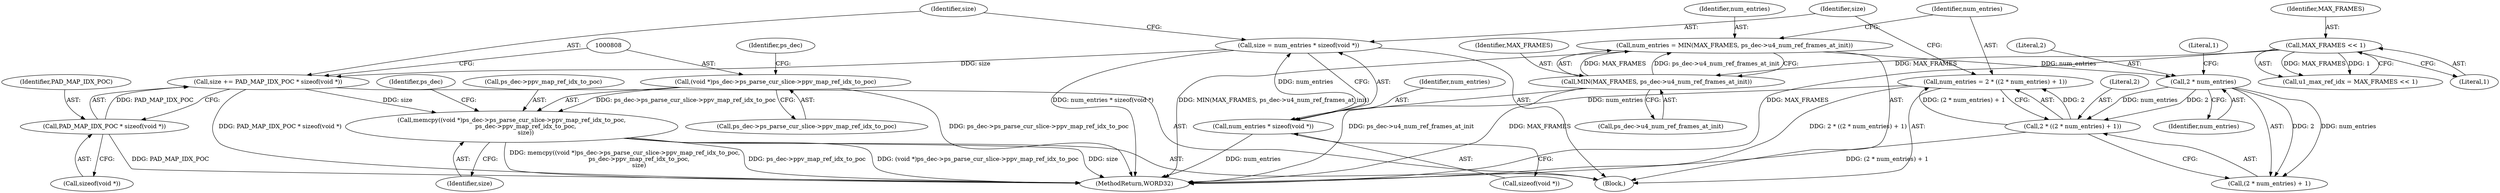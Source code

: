 digraph "0_Android_943323f1d9d3dd5c2634deb26cbe72343ca6b3db_0@API" {
"1000806" [label="(Call,memcpy((void *)ps_dec->ps_parse_cur_slice->ppv_map_ref_idx_to_poc,\n               ps_dec->ppv_map_ref_idx_to_poc,\n               size))"];
"1000807" [label="(Call,(void *)ps_dec->ps_parse_cur_slice->ppv_map_ref_idx_to_poc)"];
"1000800" [label="(Call,size += PAD_MAP_IDX_POC * sizeof(void *))"];
"1000802" [label="(Call,PAD_MAP_IDX_POC * sizeof(void *))"];
"1000794" [label="(Call,size = num_entries * sizeof(void *))"];
"1000796" [label="(Call,num_entries * sizeof(void *))"];
"1000785" [label="(Call,num_entries = 2 * ((2 * num_entries) + 1))"];
"1000787" [label="(Call,2 * ((2 * num_entries) + 1))"];
"1000790" [label="(Call,2 * num_entries)"];
"1000778" [label="(Call,num_entries = MIN(MAX_FRAMES, ps_dec->u4_num_ref_frames_at_init))"];
"1000780" [label="(Call,MIN(MAX_FRAMES, ps_dec->u4_num_ref_frames_at_init))"];
"1000288" [label="(Call,MAX_FRAMES << 1)"];
"1000817" [label="(Identifier,size)"];
"1000791" [label="(Literal,2)"];
"1000797" [label="(Identifier,num_entries)"];
"1000822" [label="(Identifier,ps_dec)"];
"1000809" [label="(Call,ps_dec->ps_parse_cur_slice->ppv_map_ref_idx_to_poc)"];
"1000814" [label="(Call,ps_dec->ppv_map_ref_idx_to_poc)"];
"1000785" [label="(Call,num_entries = 2 * ((2 * num_entries) + 1))"];
"1000815" [label="(Identifier,ps_dec)"];
"1000794" [label="(Call,size = num_entries * sizeof(void *))"];
"1000789" [label="(Call,(2 * num_entries) + 1)"];
"1000798" [label="(Call,sizeof(void *))"];
"1000804" [label="(Call,sizeof(void *))"];
"1000779" [label="(Identifier,num_entries)"];
"1000775" [label="(Block,)"];
"1000778" [label="(Call,num_entries = MIN(MAX_FRAMES, ps_dec->u4_num_ref_frames_at_init))"];
"1000793" [label="(Literal,1)"];
"1000803" [label="(Identifier,PAD_MAP_IDX_POC)"];
"1000788" [label="(Literal,2)"];
"1000782" [label="(Call,ps_dec->u4_num_ref_frames_at_init)"];
"1001224" [label="(MethodReturn,WORD32)"];
"1000806" [label="(Call,memcpy((void *)ps_dec->ps_parse_cur_slice->ppv_map_ref_idx_to_poc,\n               ps_dec->ppv_map_ref_idx_to_poc,\n               size))"];
"1000792" [label="(Identifier,num_entries)"];
"1000288" [label="(Call,MAX_FRAMES << 1)"];
"1000790" [label="(Call,2 * num_entries)"];
"1000290" [label="(Literal,1)"];
"1000289" [label="(Identifier,MAX_FRAMES)"];
"1000802" [label="(Call,PAD_MAP_IDX_POC * sizeof(void *))"];
"1000807" [label="(Call,(void *)ps_dec->ps_parse_cur_slice->ppv_map_ref_idx_to_poc)"];
"1000801" [label="(Identifier,size)"];
"1000786" [label="(Identifier,num_entries)"];
"1000286" [label="(Call,u1_max_ref_idx = MAX_FRAMES << 1)"];
"1000795" [label="(Identifier,size)"];
"1000781" [label="(Identifier,MAX_FRAMES)"];
"1000780" [label="(Call,MIN(MAX_FRAMES, ps_dec->u4_num_ref_frames_at_init))"];
"1000787" [label="(Call,2 * ((2 * num_entries) + 1))"];
"1000796" [label="(Call,num_entries * sizeof(void *))"];
"1000800" [label="(Call,size += PAD_MAP_IDX_POC * sizeof(void *))"];
"1000806" -> "1000775"  [label="AST: "];
"1000806" -> "1000817"  [label="CFG: "];
"1000807" -> "1000806"  [label="AST: "];
"1000814" -> "1000806"  [label="AST: "];
"1000817" -> "1000806"  [label="AST: "];
"1000822" -> "1000806"  [label="CFG: "];
"1000806" -> "1001224"  [label="DDG: (void *)ps_dec->ps_parse_cur_slice->ppv_map_ref_idx_to_poc"];
"1000806" -> "1001224"  [label="DDG: size"];
"1000806" -> "1001224"  [label="DDG: memcpy((void *)ps_dec->ps_parse_cur_slice->ppv_map_ref_idx_to_poc,\n               ps_dec->ppv_map_ref_idx_to_poc,\n               size)"];
"1000806" -> "1001224"  [label="DDG: ps_dec->ppv_map_ref_idx_to_poc"];
"1000807" -> "1000806"  [label="DDG: ps_dec->ps_parse_cur_slice->ppv_map_ref_idx_to_poc"];
"1000800" -> "1000806"  [label="DDG: size"];
"1000807" -> "1000809"  [label="CFG: "];
"1000808" -> "1000807"  [label="AST: "];
"1000809" -> "1000807"  [label="AST: "];
"1000815" -> "1000807"  [label="CFG: "];
"1000807" -> "1001224"  [label="DDG: ps_dec->ps_parse_cur_slice->ppv_map_ref_idx_to_poc"];
"1000800" -> "1000775"  [label="AST: "];
"1000800" -> "1000802"  [label="CFG: "];
"1000801" -> "1000800"  [label="AST: "];
"1000802" -> "1000800"  [label="AST: "];
"1000808" -> "1000800"  [label="CFG: "];
"1000800" -> "1001224"  [label="DDG: PAD_MAP_IDX_POC * sizeof(void *)"];
"1000802" -> "1000800"  [label="DDG: PAD_MAP_IDX_POC"];
"1000794" -> "1000800"  [label="DDG: size"];
"1000802" -> "1000804"  [label="CFG: "];
"1000803" -> "1000802"  [label="AST: "];
"1000804" -> "1000802"  [label="AST: "];
"1000802" -> "1001224"  [label="DDG: PAD_MAP_IDX_POC"];
"1000794" -> "1000775"  [label="AST: "];
"1000794" -> "1000796"  [label="CFG: "];
"1000795" -> "1000794"  [label="AST: "];
"1000796" -> "1000794"  [label="AST: "];
"1000801" -> "1000794"  [label="CFG: "];
"1000794" -> "1001224"  [label="DDG: num_entries * sizeof(void *)"];
"1000796" -> "1000794"  [label="DDG: num_entries"];
"1000796" -> "1000798"  [label="CFG: "];
"1000797" -> "1000796"  [label="AST: "];
"1000798" -> "1000796"  [label="AST: "];
"1000796" -> "1001224"  [label="DDG: num_entries"];
"1000785" -> "1000796"  [label="DDG: num_entries"];
"1000785" -> "1000775"  [label="AST: "];
"1000785" -> "1000787"  [label="CFG: "];
"1000786" -> "1000785"  [label="AST: "];
"1000787" -> "1000785"  [label="AST: "];
"1000795" -> "1000785"  [label="CFG: "];
"1000785" -> "1001224"  [label="DDG: 2 * ((2 * num_entries) + 1)"];
"1000787" -> "1000785"  [label="DDG: 2"];
"1000787" -> "1000785"  [label="DDG: (2 * num_entries) + 1"];
"1000787" -> "1000789"  [label="CFG: "];
"1000788" -> "1000787"  [label="AST: "];
"1000789" -> "1000787"  [label="AST: "];
"1000787" -> "1001224"  [label="DDG: (2 * num_entries) + 1"];
"1000790" -> "1000787"  [label="DDG: 2"];
"1000790" -> "1000787"  [label="DDG: num_entries"];
"1000790" -> "1000789"  [label="AST: "];
"1000790" -> "1000792"  [label="CFG: "];
"1000791" -> "1000790"  [label="AST: "];
"1000792" -> "1000790"  [label="AST: "];
"1000793" -> "1000790"  [label="CFG: "];
"1000790" -> "1000789"  [label="DDG: 2"];
"1000790" -> "1000789"  [label="DDG: num_entries"];
"1000778" -> "1000790"  [label="DDG: num_entries"];
"1000778" -> "1000775"  [label="AST: "];
"1000778" -> "1000780"  [label="CFG: "];
"1000779" -> "1000778"  [label="AST: "];
"1000780" -> "1000778"  [label="AST: "];
"1000786" -> "1000778"  [label="CFG: "];
"1000778" -> "1001224"  [label="DDG: MIN(MAX_FRAMES, ps_dec->u4_num_ref_frames_at_init)"];
"1000780" -> "1000778"  [label="DDG: MAX_FRAMES"];
"1000780" -> "1000778"  [label="DDG: ps_dec->u4_num_ref_frames_at_init"];
"1000780" -> "1000782"  [label="CFG: "];
"1000781" -> "1000780"  [label="AST: "];
"1000782" -> "1000780"  [label="AST: "];
"1000780" -> "1001224"  [label="DDG: MAX_FRAMES"];
"1000780" -> "1001224"  [label="DDG: ps_dec->u4_num_ref_frames_at_init"];
"1000288" -> "1000780"  [label="DDG: MAX_FRAMES"];
"1000288" -> "1000286"  [label="AST: "];
"1000288" -> "1000290"  [label="CFG: "];
"1000289" -> "1000288"  [label="AST: "];
"1000290" -> "1000288"  [label="AST: "];
"1000286" -> "1000288"  [label="CFG: "];
"1000288" -> "1001224"  [label="DDG: MAX_FRAMES"];
"1000288" -> "1000286"  [label="DDG: MAX_FRAMES"];
"1000288" -> "1000286"  [label="DDG: 1"];
}
